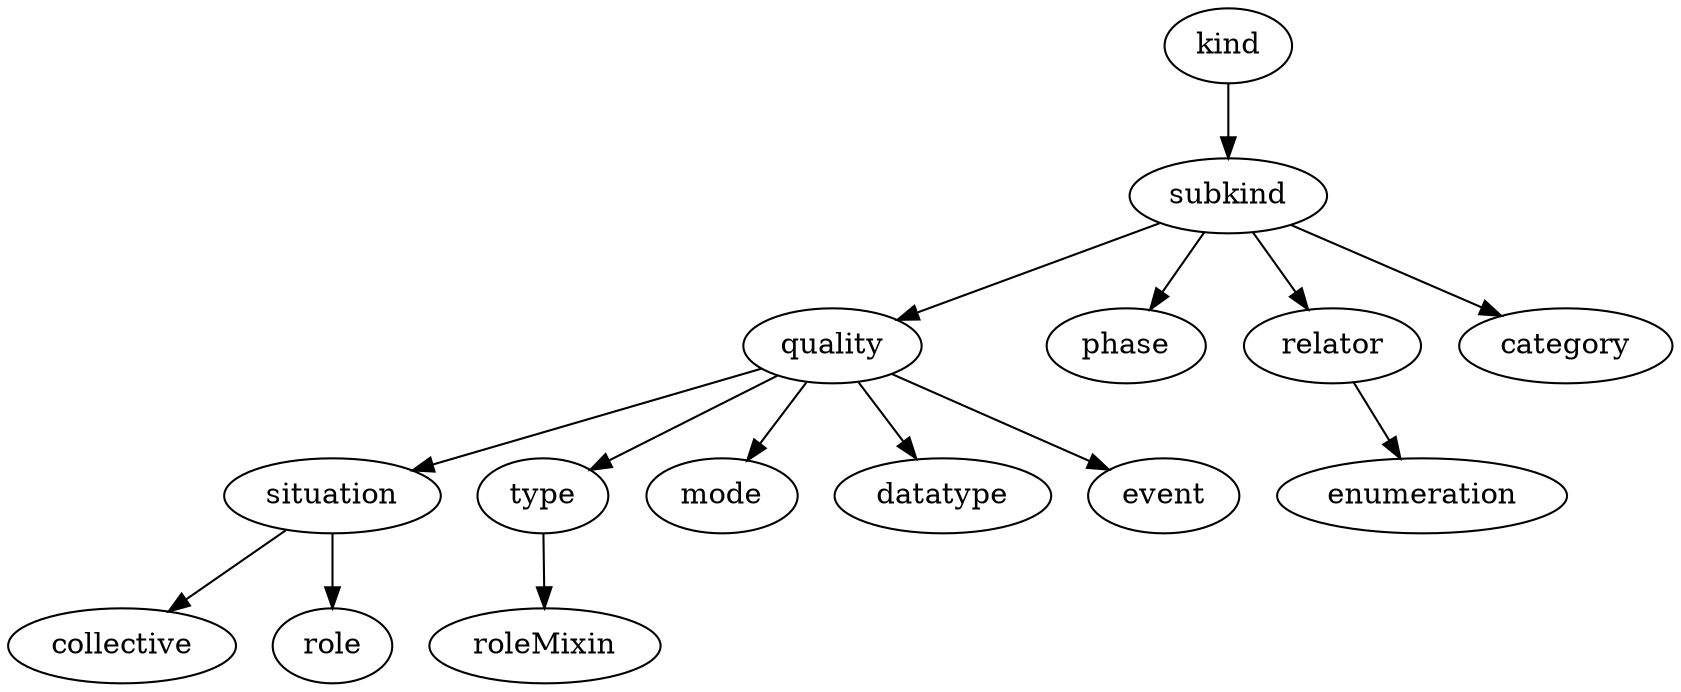 strict digraph  {
kind;
subkind;
quality;
phase;
relator;
category;
situation;
type;
mode;
datatype;
event;
roleMixin;
collective;
role;
enumeration;
kind -> subkind;
subkind -> quality;
subkind -> phase;
subkind -> relator;
subkind -> category;
quality -> situation;
quality -> type;
quality -> mode;
quality -> datatype;
quality -> event;
relator -> enumeration;
situation -> collective;
situation -> role;
type -> roleMixin;
}
